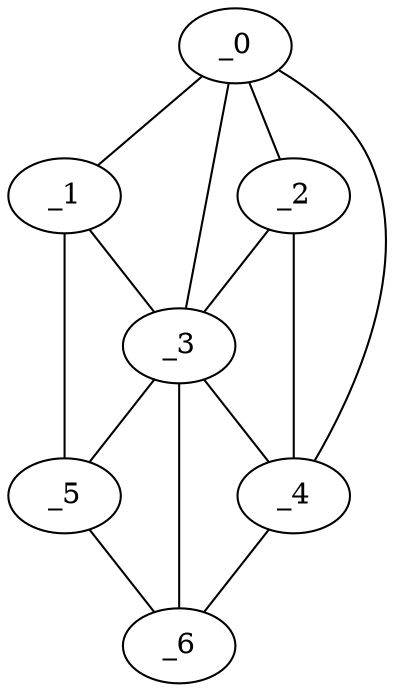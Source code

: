 graph "obj42__270.gxl" {
	_0	 [x=24,
		y=24];
	_1	 [x=31,
		y=16];
	_0 -- _1	 [valence=1];
	_2	 [x=73,
		y=54];
	_0 -- _2	 [valence=2];
	_3	 [x=74,
		y=45];
	_0 -- _3	 [valence=2];
	_4	 [x=88,
		y=69];
	_0 -- _4	 [valence=1];
	_1 -- _3	 [valence=2];
	_5	 [x=95,
		y=15];
	_1 -- _5	 [valence=1];
	_2 -- _3	 [valence=2];
	_2 -- _4	 [valence=1];
	_3 -- _4	 [valence=2];
	_3 -- _5	 [valence=2];
	_6	 [x=114,
		y=47];
	_3 -- _6	 [valence=2];
	_4 -- _6	 [valence=1];
	_5 -- _6	 [valence=1];
}
